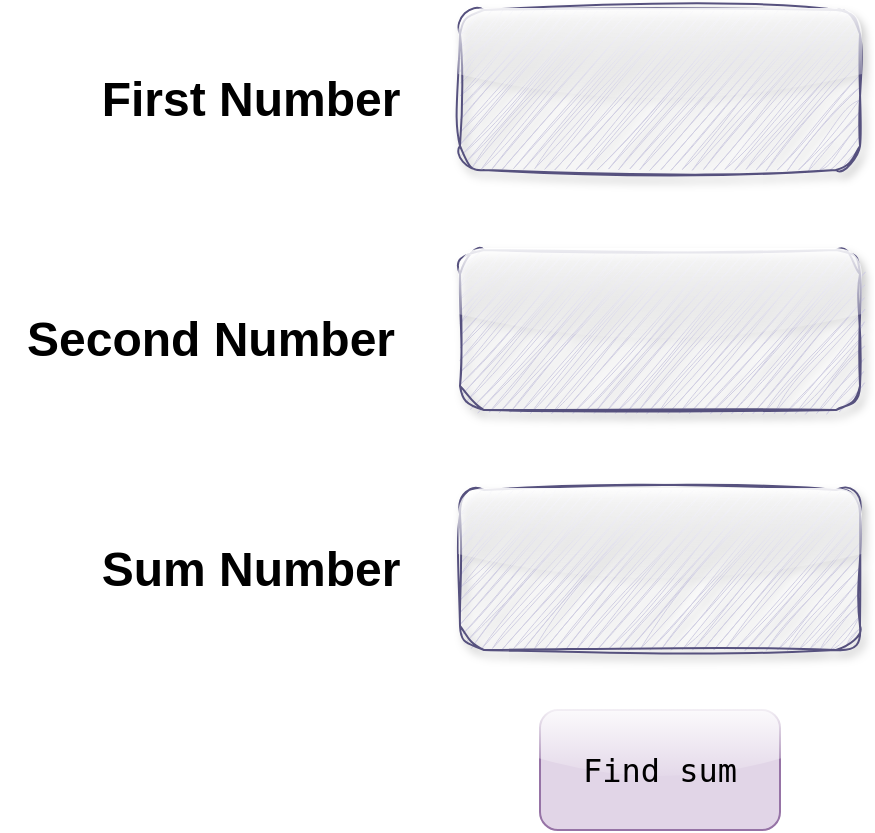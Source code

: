 <mxfile version="26.2.14">
  <diagram name="Page-1" id="4532cErnmV31WtSn0NQ7">
    <mxGraphModel dx="970" dy="556" grid="1" gridSize="10" guides="1" tooltips="1" connect="1" arrows="1" fold="1" page="1" pageScale="1" pageWidth="850" pageHeight="1100" math="0" shadow="0">
      <root>
        <mxCell id="0" />
        <mxCell id="1" parent="0" />
        <mxCell id="LoMWz2reAISPucn6bFNI-1" value="" style="rounded=1;whiteSpace=wrap;html=1;fillColor=#d0cee2;strokeColor=#56517e;shadow=1;sketch=1;curveFitting=1;jiggle=2;glass=1;" vertex="1" parent="1">
          <mxGeometry x="360" y="160" width="200" height="80" as="geometry" />
        </mxCell>
        <mxCell id="LoMWz2reAISPucn6bFNI-2" value="" style="rounded=1;whiteSpace=wrap;html=1;fillColor=#d0cee2;strokeColor=#56517e;sketch=1;curveFitting=1;jiggle=2;shadow=1;glass=1;" vertex="1" parent="1">
          <mxGeometry x="360" y="40" width="200" height="80" as="geometry" />
        </mxCell>
        <mxCell id="LoMWz2reAISPucn6bFNI-3" value="" style="rounded=1;whiteSpace=wrap;html=1;fillColor=#d0cee2;strokeColor=#56517e;gradientColor=none;glass=1;sketch=1;curveFitting=1;jiggle=2;shadow=1;" vertex="1" parent="1">
          <mxGeometry x="360" y="280" width="200" height="80" as="geometry" />
        </mxCell>
        <mxCell id="LoMWz2reAISPucn6bFNI-4" value="&lt;h1&gt;First Number&lt;/h1&gt;" style="text;html=1;align=center;verticalAlign=middle;resizable=0;points=[];autosize=1;strokeColor=none;fillColor=none;" vertex="1" parent="1">
          <mxGeometry x="170" y="50" width="170" height="70" as="geometry" />
        </mxCell>
        <mxCell id="LoMWz2reAISPucn6bFNI-6" value="&lt;h1&gt;Second Number&lt;/h1&gt;" style="text;html=1;align=center;verticalAlign=middle;resizable=0;points=[];autosize=1;strokeColor=none;fillColor=none;" vertex="1" parent="1">
          <mxGeometry x="130" y="170" width="210" height="70" as="geometry" />
        </mxCell>
        <mxCell id="LoMWz2reAISPucn6bFNI-7" value="&lt;h1&gt;Sum Number&lt;/h1&gt;" style="text;html=1;align=center;verticalAlign=middle;resizable=0;points=[];autosize=1;strokeColor=none;fillColor=none;" vertex="1" parent="1">
          <mxGeometry x="170" y="285" width="170" height="70" as="geometry" />
        </mxCell>
        <mxCell id="LoMWz2reAISPucn6bFNI-8" value="&lt;pre&gt;&lt;font style=&quot;font-size: 16px;&quot;&gt;Find sum&lt;/font&gt;&lt;/pre&gt;" style="rounded=1;whiteSpace=wrap;html=1;fillColor=#e1d5e7;strokeColor=#9673a6;shadow=0;glass=1;" vertex="1" parent="1">
          <mxGeometry x="400" y="390" width="120" height="60" as="geometry" />
        </mxCell>
      </root>
    </mxGraphModel>
  </diagram>
</mxfile>
